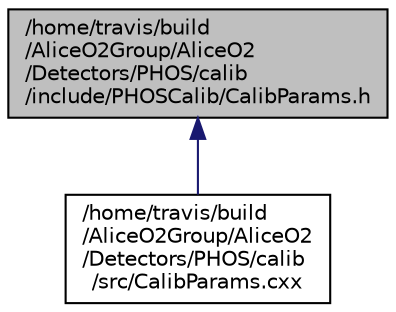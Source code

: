 digraph "/home/travis/build/AliceO2Group/AliceO2/Detectors/PHOS/calib/include/PHOSCalib/CalibParams.h"
{
 // INTERACTIVE_SVG=YES
  bgcolor="transparent";
  edge [fontname="Helvetica",fontsize="10",labelfontname="Helvetica",labelfontsize="10"];
  node [fontname="Helvetica",fontsize="10",shape=record];
  Node1 [label="/home/travis/build\l/AliceO2Group/AliceO2\l/Detectors/PHOS/calib\l/include/PHOSCalib/CalibParams.h",height=0.2,width=0.4,color="black", fillcolor="grey75", style="filled", fontcolor="black"];
  Node1 -> Node2 [dir="back",color="midnightblue",fontsize="10",style="solid",fontname="Helvetica"];
  Node2 [label="/home/travis/build\l/AliceO2Group/AliceO2\l/Detectors/PHOS/calib\l/src/CalibParams.cxx",height=0.2,width=0.4,color="black",URL="$de/d99/CalibParams_8cxx.html"];
}
